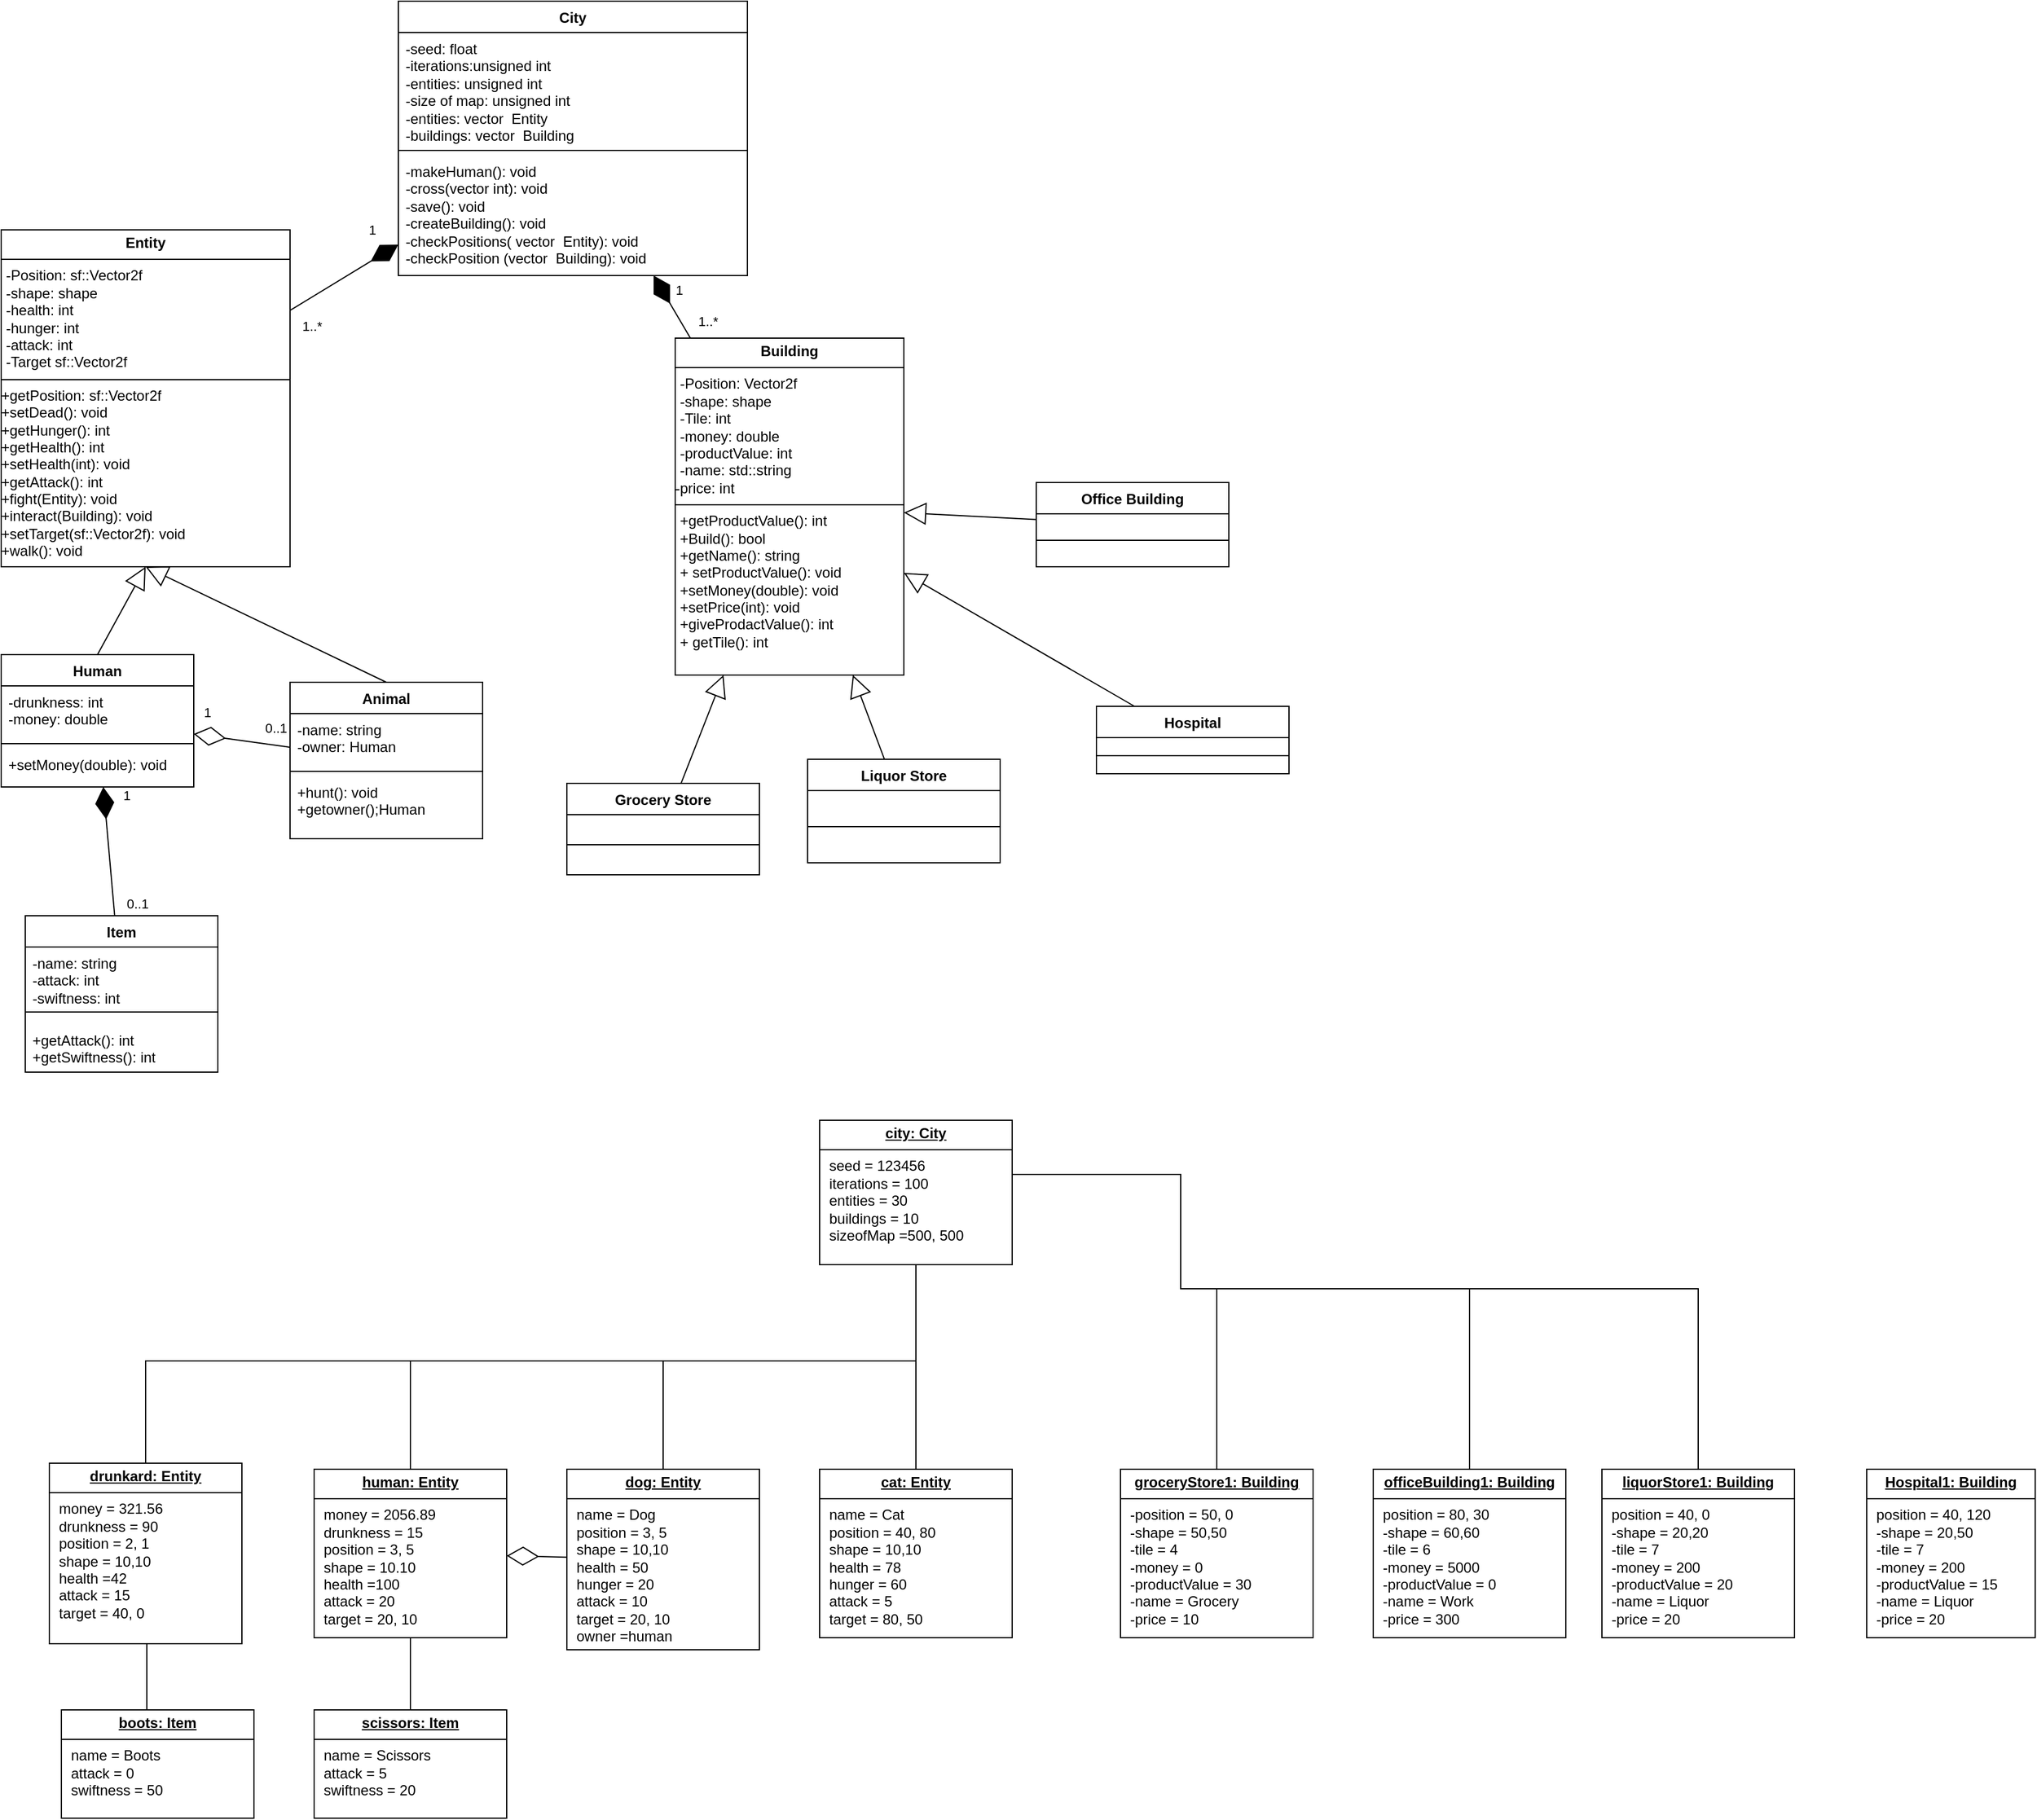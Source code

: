 <mxfile version="27.0.4">
  <diagram name="Strona-1" id="WqWr7oj8qtDDQA3n6tPj">
    <mxGraphModel dx="510" dy="880" grid="1" gridSize="10" guides="1" tooltips="1" connect="1" arrows="1" fold="1" page="1" pageScale="1" pageWidth="850" pageHeight="1100" math="0" shadow="0">
      <root>
        <mxCell id="0" />
        <mxCell id="1" parent="0" />
        <mxCell id="xyBOYaujfPxP_l2banWX-1" value="City" style="swimlane;fontStyle=1;align=center;verticalAlign=top;childLayout=stackLayout;horizontal=1;startSize=26;horizontalStack=0;resizeParent=1;resizeParentMax=0;resizeLast=0;collapsible=1;marginBottom=0;whiteSpace=wrap;html=1;" parent="1" vertex="1">
          <mxGeometry x="370" y="40" width="290" height="228" as="geometry">
            <mxRectangle x="560" y="120" width="100" height="30" as="alternateBounds" />
          </mxGeometry>
        </mxCell>
        <mxCell id="xyBOYaujfPxP_l2banWX-2" value="&lt;div&gt;-seed: float&lt;/div&gt;&lt;div&gt;-iterations:&lt;span class=&quot;html-span xdj266r x11i5rnm xat24cr x1mh8g0r xexx8yu x4uap5 x18d9i69 xkhd6sd x1hl2dhg x16tdsg8 x1vvkbs x4k7w5x x1h91t0o x1h9r5lt x1jfb8zj xv2umb2 x1beo9mf xaigb6o x12ejxvf x3igimt xarpa2k xedcshv x1lytzrv x1t2pt76 x7ja8zs x1qrby5j&quot;&gt;&lt;span dir=&quot;auto&quot; style=&quot;----base-line-clamp-line-height: 20.0px; --lineHeight: 20.0px;&quot; class=&quot;x1lliihq x1plvlek xryxfnj x1n2onr6 x1ji0vk5 x18bv5gf x193iq5w xeuugli x13faqbe x1vvkbs x1s928wv xhkezso x1gmr53x x1cpjm7i x1fgarty x1943h6x x1xmvt09 x6prxxf x1fcty0u xw2npq5 xudqn12 x3x7a5m xq9mrsl&quot;&gt;unsigned int&lt;/span&gt;&lt;/span&gt;&lt;/div&gt;&lt;div&gt;-entities: &lt;span class=&quot;html-span xdj266r x11i5rnm xat24cr x1mh8g0r xexx8yu x4uap5 x18d9i69 xkhd6sd x1hl2dhg x16tdsg8 x1vvkbs x4k7w5x x1h91t0o x1h9r5lt x1jfb8zj xv2umb2 x1beo9mf xaigb6o x12ejxvf x3igimt xarpa2k xedcshv x1lytzrv x1t2pt76 x7ja8zs x1qrby5j&quot;&gt;&lt;span dir=&quot;auto&quot; style=&quot;----base-line-clamp-line-height: 20.0px; --lineHeight: 20.0px;&quot; class=&quot;x1lliihq x1plvlek xryxfnj x1n2onr6 x1ji0vk5 x18bv5gf x193iq5w xeuugli x13faqbe x1vvkbs x1s928wv xhkezso x1gmr53x x1cpjm7i x1fgarty x1943h6x x1xmvt09 x6prxxf x1fcty0u xw2npq5 xudqn12 x3x7a5m xq9mrsl&quot;&gt;unsigned int&lt;/span&gt;&lt;/span&gt;&lt;/div&gt;&lt;div&gt;-size of map: &lt;span class=&quot;html-span xdj266r x11i5rnm xat24cr x1mh8g0r xexx8yu x4uap5 x18d9i69 xkhd6sd x1hl2dhg x16tdsg8 x1vvkbs x4k7w5x x1h91t0o x1h9r5lt x1jfb8zj xv2umb2 x1beo9mf xaigb6o x12ejxvf x3igimt xarpa2k xedcshv x1lytzrv x1t2pt76 x7ja8zs x1qrby5j&quot;&gt;&lt;span dir=&quot;auto&quot; style=&quot;----base-line-clamp-line-height: 20.0px; --lineHeight: 20.0px;&quot; class=&quot;x1lliihq x1plvlek xryxfnj x1n2onr6 x1ji0vk5 x18bv5gf x193iq5w xeuugli x13faqbe x1vvkbs x1s928wv xhkezso x1gmr53x x1cpjm7i x1fgarty x1943h6x x1xmvt09 x6prxxf x1fcty0u xw2npq5 xudqn12 x3x7a5m xq9mrsl&quot;&gt;unsigned int&lt;/span&gt;&lt;/span&gt;&lt;/div&gt;&lt;div&gt;-entities: vector&amp;nbsp; Entity&lt;/div&gt;&lt;div&gt;-buildings: vector&amp;nbsp; Building&lt;/div&gt;&lt;div&gt;&lt;br&gt;&lt;/div&gt;&lt;div&gt;&lt;br&gt;&lt;/div&gt;" style="text;strokeColor=none;fillColor=none;align=left;verticalAlign=top;spacingLeft=4;spacingRight=4;overflow=hidden;rotatable=0;points=[[0,0.5],[1,0.5]];portConstraint=eastwest;whiteSpace=wrap;html=1;" parent="xyBOYaujfPxP_l2banWX-1" vertex="1">
          <mxGeometry y="26" width="290" height="94" as="geometry" />
        </mxCell>
        <mxCell id="xyBOYaujfPxP_l2banWX-3" value="" style="line;strokeWidth=1;fillColor=none;align=left;verticalAlign=middle;spacingTop=-1;spacingLeft=3;spacingRight=3;rotatable=0;labelPosition=right;points=[];portConstraint=eastwest;strokeColor=inherit;" parent="xyBOYaujfPxP_l2banWX-1" vertex="1">
          <mxGeometry y="120" width="290" height="8" as="geometry" />
        </mxCell>
        <mxCell id="xyBOYaujfPxP_l2banWX-4" value="&lt;div&gt;-makeHuman(): void&lt;/div&gt;&lt;div&gt;-cross(vector int): void&lt;/div&gt;&lt;div&gt;-&lt;span class=&quot;html-span xdj266r x11i5rnm xat24cr x1mh8g0r xexx8yu x4uap5 x18d9i69 xkhd6sd x1hl2dhg x16tdsg8 x1vvkbs x4k7w5x x1h91t0o x1h9r5lt x1jfb8zj xv2umb2 x1beo9mf xaigb6o x12ejxvf x3igimt xarpa2k xedcshv x1lytzrv x1t2pt76 x7ja8zs x1qrby5j&quot;&gt;&lt;span dir=&quot;auto&quot; style=&quot;----base-line-clamp-line-height: 20.0px; --lineHeight: 20.0px;&quot; class=&quot;x1lliihq x1plvlek xryxfnj x1n2onr6 x1ji0vk5 x18bv5gf x193iq5w xeuugli x13faqbe x1vvkbs x1s928wv xhkezso x1gmr53x x1cpjm7i x1fgarty x1943h6x x1xmvt09 x6prxxf x1fcty0u xnba3h0 xudqn12 x3x7a5m xq9mrsl&quot;&gt;save(): void&lt;/span&gt;&lt;/span&gt;&lt;/div&gt;&lt;div&gt;-createBuilding(): void&lt;/div&gt;&lt;div&gt;-checkPositions(&amp;nbsp;&lt;span style=&quot;background-color: transparent; color: light-dark(rgb(0, 0, 0), rgb(255, 255, 255));&quot;&gt;vector&amp;nbsp; Entity): void&lt;br&gt;&lt;/span&gt;-checkPosition (&lt;span style=&quot;background-color: transparent; color: light-dark(rgb(0, 0, 0), rgb(255, 255, 255));&quot;&gt;vector&amp;nbsp; Building&lt;/span&gt;&lt;span style=&quot;background-color: transparent; color: light-dark(rgb(0, 0, 0), rgb(255, 255, 255));&quot;&gt;): void&lt;/span&gt;&lt;/div&gt;" style="text;strokeColor=none;fillColor=none;align=left;verticalAlign=top;spacingLeft=4;spacingRight=4;overflow=hidden;rotatable=0;points=[[0,0.5],[1,0.5]];portConstraint=eastwest;whiteSpace=wrap;html=1;" parent="xyBOYaujfPxP_l2banWX-1" vertex="1">
          <mxGeometry y="128" width="290" height="100" as="geometry" />
        </mxCell>
        <mxCell id="xyBOYaujfPxP_l2banWX-5" value="&lt;p style=&quot;margin:0px;margin-top:4px;text-align:center;&quot;&gt;&lt;b&gt;Entity&lt;/b&gt;&lt;/p&gt;&lt;hr size=&quot;1&quot; style=&quot;border-style:solid;&quot;&gt;&lt;p style=&quot;margin: 0px 0px 0px 4px;&quot;&gt;-Position: sf::Vector2f&lt;/p&gt;&lt;p style=&quot;margin: 0px 0px 0px 4px;&quot;&gt;-shape: shape&lt;/p&gt;&lt;p style=&quot;margin:0px;margin-left:4px;&quot;&gt;&lt;span style=&quot;background-color: transparent; color: light-dark(rgb(0, 0, 0), rgb(255, 255, 255));&quot;&gt;-health: int&lt;/span&gt;&lt;/p&gt;&lt;p style=&quot;margin:0px;margin-left:4px;&quot;&gt;&lt;span style=&quot;background-color: transparent; color: light-dark(rgb(0, 0, 0), rgb(255, 255, 255));&quot;&gt;-hunger: int&lt;/span&gt;&lt;/p&gt;&lt;p style=&quot;margin:0px;margin-left:4px;&quot;&gt;-attack: int&lt;/p&gt;&lt;p style=&quot;margin:0px;margin-left:4px;&quot;&gt;-Target sf::Vector2f&lt;/p&gt;&lt;hr size=&quot;1&quot; style=&quot;border-style:solid;&quot;&gt;+getPosition&lt;span style=&quot;background-color: transparent; color: light-dark(rgb(0, 0, 0), rgb(255, 255, 255));&quot;&gt;: &lt;/span&gt;&lt;span style=&quot;background-color: transparent; color: light-dark(rgb(0, 0, 0), rgb(255, 255, 255));&quot;&gt;sf::Vector2f&lt;/span&gt;&lt;div&gt;+setDead(): void&lt;br&gt;+getHunger(): int&lt;/div&gt;&lt;div&gt;+getHealth(): int&lt;/div&gt;&lt;div&gt;+setHealth(int): void&lt;/div&gt;&lt;div&gt;+getAttack(): int&lt;/div&gt;&lt;div&gt;+fight(Entity): void&lt;br&gt;+interact(Building): void&lt;/div&gt;&lt;div&gt;+setTarget(&lt;span style=&quot;background-color: transparent; color: light-dark(rgb(0, 0, 0), rgb(255, 255, 255));&quot;&gt;&lt;/span&gt;&lt;span style=&quot;background-color: transparent; color: light-dark(rgb(0, 0, 0), rgb(255, 255, 255));&quot;&gt;sf::Vector2f&lt;/span&gt;): void&lt;/div&gt;&lt;div&gt;+walk(): void&lt;/div&gt;" style="verticalAlign=top;align=left;overflow=fill;html=1;whiteSpace=wrap;" parent="1" vertex="1">
          <mxGeometry x="40" y="230" width="240" height="280" as="geometry" />
        </mxCell>
        <mxCell id="xyBOYaujfPxP_l2banWX-6" value="&lt;p style=&quot;margin:0px;margin-top:4px;text-align:center;&quot;&gt;&lt;b&gt;Building&lt;/b&gt;&lt;/p&gt;&lt;hr size=&quot;1&quot; style=&quot;border-style:solid;&quot;&gt;&lt;p style=&quot;margin:0px;margin-left:4px;&quot;&gt;-Position: Vector2f&lt;/p&gt;&lt;p style=&quot;margin:0px;margin-left:4px;&quot;&gt;-shape: shape&lt;/p&gt;&lt;p style=&quot;margin:0px;margin-left:4px;&quot;&gt;-Tile: int&lt;/p&gt;&lt;p style=&quot;margin:0px;margin-left:4px;&quot;&gt;-money: double&lt;/p&gt;&lt;p style=&quot;margin:0px;margin-left:4px;&quot;&gt;-productValue: int&lt;/p&gt;&lt;p style=&quot;margin:0px;margin-left:4px;&quot;&gt;-name: std::string&lt;/p&gt;&lt;div&gt;-price: int&lt;/div&gt;&lt;p style=&quot;margin:0px;margin-left:4px;&quot;&gt;&lt;/p&gt;&lt;hr size=&quot;1&quot; style=&quot;border-style:solid;&quot;&gt;&lt;p style=&quot;margin:0px;margin-left:4px;&quot;&gt;+getProductValue(): int&lt;/p&gt;&lt;p style=&quot;margin:0px;margin-left:4px;&quot;&gt;+Build(): bool&lt;/p&gt;&lt;p style=&quot;margin:0px;margin-left:4px;&quot;&gt;+getName(): &lt;span style=&quot;background-color: transparent; color: light-dark(rgb(0, 0, 0), rgb(255, 255, 255));&quot;&gt;string&lt;/span&gt;&lt;/p&gt;&lt;p style=&quot;margin:0px;margin-left:4px;&quot;&gt;+ setProductValue(): &lt;span style=&quot;background-color: transparent; color: light-dark(rgb(0, 0, 0), rgb(255, 255, 255));&quot;&gt;void&lt;/span&gt;&lt;/p&gt;&lt;p style=&quot;margin:0px;margin-left:4px;&quot;&gt;+setMoney(double): &lt;span style=&quot;background-color: transparent; color: light-dark(rgb(0, 0, 0), rgb(255, 255, 255));&quot;&gt;void&lt;/span&gt;&lt;span style=&quot;background-color: transparent; color: light-dark(rgb(0, 0, 0), rgb(255, 255, 255));&quot;&gt;&amp;nbsp;&lt;/span&gt;&lt;/p&gt;&lt;p style=&quot;margin:0px;margin-left:4px;&quot;&gt;&lt;span style=&quot;background-color: transparent; color: light-dark(rgb(0, 0, 0), rgb(255, 255, 255));&quot;&gt;+setPrice(int): void&lt;/span&gt;&lt;/p&gt;&lt;p style=&quot;margin:0px;margin-left:4px;&quot;&gt;+giveProdactValue(): &lt;span style=&quot;background-color: transparent; color: light-dark(rgb(0, 0, 0), rgb(255, 255, 255));&quot;&gt;int&lt;/span&gt;&lt;span style=&quot;background-color: transparent; color: light-dark(rgb(0, 0, 0), rgb(255, 255, 255));&quot;&gt;&amp;nbsp;&lt;/span&gt;&lt;/p&gt;&lt;p style=&quot;margin:0px;margin-left:4px;&quot;&gt;+ getTile(): int&lt;/p&gt;" style="verticalAlign=top;align=left;overflow=fill;html=1;whiteSpace=wrap;" parent="1" vertex="1">
          <mxGeometry x="600" y="320" width="190" height="280" as="geometry" />
        </mxCell>
        <mxCell id="xyBOYaujfPxP_l2banWX-7" value="Human" style="swimlane;fontStyle=1;align=center;verticalAlign=top;childLayout=stackLayout;horizontal=1;startSize=26;horizontalStack=0;resizeParent=1;resizeParentMax=0;resizeLast=0;collapsible=1;marginBottom=0;whiteSpace=wrap;html=1;" parent="1" vertex="1">
          <mxGeometry x="40" y="583" width="160" height="110" as="geometry">
            <mxRectangle x="140" y="680" width="80" height="30" as="alternateBounds" />
          </mxGeometry>
        </mxCell>
        <mxCell id="xyBOYaujfPxP_l2banWX-8" value="&lt;div&gt;&lt;span style=&quot;background-color: transparent; color: light-dark(rgb(0, 0, 0), rgb(255, 255, 255));&quot;&gt;-drunkness: int&lt;/span&gt;&lt;/div&gt;&lt;div&gt;-money: double&lt;/div&gt;" style="text;strokeColor=none;fillColor=none;align=left;verticalAlign=top;spacingLeft=4;spacingRight=4;overflow=hidden;rotatable=0;points=[[0,0.5],[1,0.5]];portConstraint=eastwest;whiteSpace=wrap;html=1;" parent="xyBOYaujfPxP_l2banWX-7" vertex="1">
          <mxGeometry y="26" width="160" height="44" as="geometry" />
        </mxCell>
        <mxCell id="xyBOYaujfPxP_l2banWX-9" value="" style="line;strokeWidth=1;fillColor=none;align=left;verticalAlign=middle;spacingTop=-1;spacingLeft=3;spacingRight=3;rotatable=0;labelPosition=right;points=[];portConstraint=eastwest;strokeColor=inherit;" parent="xyBOYaujfPxP_l2banWX-7" vertex="1">
          <mxGeometry y="70" width="160" height="8" as="geometry" />
        </mxCell>
        <mxCell id="xyBOYaujfPxP_l2banWX-10" value="&lt;div&gt;&lt;span style=&quot;background-color: transparent; color: light-dark(rgb(0, 0, 0), rgb(255, 255, 255));&quot;&gt;+setMoney(double): void&lt;/span&gt;&lt;/div&gt;" style="text;strokeColor=none;fillColor=none;align=left;verticalAlign=top;spacingLeft=4;spacingRight=4;overflow=hidden;rotatable=0;points=[[0,0.5],[1,0.5]];portConstraint=eastwest;whiteSpace=wrap;html=1;" parent="xyBOYaujfPxP_l2banWX-7" vertex="1">
          <mxGeometry y="78" width="160" height="32" as="geometry" />
        </mxCell>
        <mxCell id="xyBOYaujfPxP_l2banWX-11" value="Animal" style="swimlane;fontStyle=1;align=center;verticalAlign=top;childLayout=stackLayout;horizontal=1;startSize=26;horizontalStack=0;resizeParent=1;resizeParentMax=0;resizeLast=0;collapsible=1;marginBottom=0;whiteSpace=wrap;html=1;" parent="1" vertex="1">
          <mxGeometry x="280" y="606" width="160" height="130" as="geometry" />
        </mxCell>
        <mxCell id="xyBOYaujfPxP_l2banWX-12" value="&lt;div&gt;&lt;span style=&quot;background-color: transparent; color: light-dark(rgb(0, 0, 0), rgb(255, 255, 255));&quot;&gt;-name: string&lt;/span&gt;&lt;/div&gt;&lt;div&gt;&lt;span style=&quot;background-color: transparent; color: light-dark(rgb(0, 0, 0), rgb(255, 255, 255));&quot;&gt;-owner: Human&lt;/span&gt;&lt;/div&gt;" style="text;strokeColor=none;fillColor=none;align=left;verticalAlign=top;spacingLeft=4;spacingRight=4;overflow=hidden;rotatable=0;points=[[0,0.5],[1,0.5]];portConstraint=eastwest;whiteSpace=wrap;html=1;" parent="xyBOYaujfPxP_l2banWX-11" vertex="1">
          <mxGeometry y="26" width="160" height="44" as="geometry" />
        </mxCell>
        <mxCell id="xyBOYaujfPxP_l2banWX-13" value="" style="line;strokeWidth=1;fillColor=none;align=left;verticalAlign=middle;spacingTop=-1;spacingLeft=3;spacingRight=3;rotatable=0;labelPosition=right;points=[];portConstraint=eastwest;strokeColor=inherit;" parent="xyBOYaujfPxP_l2banWX-11" vertex="1">
          <mxGeometry y="70" width="160" height="8" as="geometry" />
        </mxCell>
        <mxCell id="xyBOYaujfPxP_l2banWX-14" value="+hunt(): void&lt;div&gt;+getowner();Human&lt;/div&gt;" style="text;strokeColor=none;fillColor=none;align=left;verticalAlign=top;spacingLeft=4;spacingRight=4;overflow=hidden;rotatable=0;points=[[0,0.5],[1,0.5]];portConstraint=eastwest;whiteSpace=wrap;html=1;" parent="xyBOYaujfPxP_l2banWX-11" vertex="1">
          <mxGeometry y="78" width="160" height="52" as="geometry" />
        </mxCell>
        <mxCell id="xyBOYaujfPxP_l2banWX-15" value="Item" style="swimlane;fontStyle=1;align=center;verticalAlign=top;childLayout=stackLayout;horizontal=1;startSize=26;horizontalStack=0;resizeParent=1;resizeParentMax=0;resizeLast=0;collapsible=1;marginBottom=0;whiteSpace=wrap;html=1;" parent="1" vertex="1">
          <mxGeometry x="60" y="800" width="160" height="130" as="geometry" />
        </mxCell>
        <mxCell id="xyBOYaujfPxP_l2banWX-16" value="&lt;div&gt;-name: string&lt;/div&gt;&lt;div&gt;-attack: int&lt;/div&gt;&lt;div&gt;-swiftness: int&lt;/div&gt;" style="text;strokeColor=none;fillColor=none;align=left;verticalAlign=top;spacingLeft=4;spacingRight=4;overflow=hidden;rotatable=0;points=[[0,0.5],[1,0.5]];portConstraint=eastwest;whiteSpace=wrap;html=1;" parent="xyBOYaujfPxP_l2banWX-15" vertex="1">
          <mxGeometry y="26" width="160" height="44" as="geometry" />
        </mxCell>
        <mxCell id="xyBOYaujfPxP_l2banWX-17" value="" style="line;strokeWidth=1;fillColor=none;align=left;verticalAlign=middle;spacingTop=-1;spacingLeft=3;spacingRight=3;rotatable=0;labelPosition=right;points=[];portConstraint=eastwest;strokeColor=inherit;" parent="xyBOYaujfPxP_l2banWX-15" vertex="1">
          <mxGeometry y="70" width="160" height="20" as="geometry" />
        </mxCell>
        <mxCell id="xyBOYaujfPxP_l2banWX-18" value="+getAttack(): int&lt;div&gt;+getSwiftness(): int&lt;/div&gt;" style="text;strokeColor=none;fillColor=none;align=left;verticalAlign=top;spacingLeft=4;spacingRight=4;overflow=hidden;rotatable=0;points=[[0,0.5],[1,0.5]];portConstraint=eastwest;whiteSpace=wrap;html=1;" parent="xyBOYaujfPxP_l2banWX-15" vertex="1">
          <mxGeometry y="90" width="160" height="40" as="geometry" />
        </mxCell>
        <mxCell id="xyBOYaujfPxP_l2banWX-19" value="" style="endArrow=block;endSize=16;endFill=0;html=1;rounded=0;entryX=0.5;entryY=1;entryDx=0;entryDy=0;exitX=0.5;exitY=0;exitDx=0;exitDy=0;" parent="1" source="xyBOYaujfPxP_l2banWX-7" target="xyBOYaujfPxP_l2banWX-5" edge="1">
          <mxGeometry width="160" relative="1" as="geometry">
            <mxPoint x="120" y="530" as="sourcePoint" />
            <mxPoint x="175" y="485" as="targetPoint" />
          </mxGeometry>
        </mxCell>
        <mxCell id="xyBOYaujfPxP_l2banWX-20" value="" style="endArrow=block;endSize=16;endFill=0;html=1;rounded=0;entryX=0.5;entryY=1;entryDx=0;entryDy=0;exitX=0.5;exitY=0;exitDx=0;exitDy=0;" parent="1" source="xyBOYaujfPxP_l2banWX-11" target="xyBOYaujfPxP_l2banWX-5" edge="1">
          <mxGeometry width="160" relative="1" as="geometry">
            <mxPoint x="400" y="480" as="sourcePoint" />
            <mxPoint x="400" y="400" as="targetPoint" />
          </mxGeometry>
        </mxCell>
        <mxCell id="xyBOYaujfPxP_l2banWX-21" value="Grocery Store" style="swimlane;fontStyle=1;align=center;verticalAlign=top;childLayout=stackLayout;horizontal=1;startSize=26;horizontalStack=0;resizeParent=1;resizeParentMax=0;resizeLast=0;collapsible=1;marginBottom=0;whiteSpace=wrap;html=1;" parent="1" vertex="1">
          <mxGeometry x="510" y="690" width="160" height="76" as="geometry" />
        </mxCell>
        <mxCell id="xyBOYaujfPxP_l2banWX-22" value="" style="line;strokeWidth=1;fillColor=none;align=left;verticalAlign=middle;spacingTop=-1;spacingLeft=3;spacingRight=3;rotatable=0;labelPosition=right;points=[];portConstraint=eastwest;strokeColor=inherit;" parent="xyBOYaujfPxP_l2banWX-21" vertex="1">
          <mxGeometry y="26" width="160" height="50" as="geometry" />
        </mxCell>
        <mxCell id="xyBOYaujfPxP_l2banWX-23" value="Liquor Store" style="swimlane;fontStyle=1;align=center;verticalAlign=top;childLayout=stackLayout;horizontal=1;startSize=26;horizontalStack=0;resizeParent=1;resizeParentMax=0;resizeLast=0;collapsible=1;marginBottom=0;whiteSpace=wrap;html=1;" parent="1" vertex="1">
          <mxGeometry x="710" y="670" width="160" height="86" as="geometry" />
        </mxCell>
        <mxCell id="xyBOYaujfPxP_l2banWX-24" value="" style="line;strokeWidth=1;fillColor=none;align=left;verticalAlign=middle;spacingTop=-1;spacingLeft=3;spacingRight=3;rotatable=0;labelPosition=right;points=[];portConstraint=eastwest;strokeColor=inherit;" parent="xyBOYaujfPxP_l2banWX-23" vertex="1">
          <mxGeometry y="26" width="160" height="60" as="geometry" />
        </mxCell>
        <mxCell id="xyBOYaujfPxP_l2banWX-25" value="Hospital" style="swimlane;fontStyle=1;align=center;verticalAlign=top;childLayout=stackLayout;horizontal=1;startSize=26;horizontalStack=0;resizeParent=1;resizeParentMax=0;resizeLast=0;collapsible=1;marginBottom=0;whiteSpace=wrap;html=1;" parent="1" vertex="1">
          <mxGeometry x="950" y="626" width="160" height="56" as="geometry" />
        </mxCell>
        <mxCell id="xyBOYaujfPxP_l2banWX-26" value="" style="line;strokeWidth=1;fillColor=none;align=left;verticalAlign=middle;spacingTop=-1;spacingLeft=3;spacingRight=3;rotatable=0;labelPosition=right;points=[];portConstraint=eastwest;strokeColor=inherit;" parent="xyBOYaujfPxP_l2banWX-25" vertex="1">
          <mxGeometry y="26" width="160" height="30" as="geometry" />
        </mxCell>
        <mxCell id="xyBOYaujfPxP_l2banWX-27" value="Office Building" style="swimlane;fontStyle=1;align=center;verticalAlign=top;childLayout=stackLayout;horizontal=1;startSize=26;horizontalStack=0;resizeParent=1;resizeParentMax=0;resizeLast=0;collapsible=1;marginBottom=0;whiteSpace=wrap;html=1;" parent="1" vertex="1">
          <mxGeometry x="900" y="440" width="160" height="70" as="geometry" />
        </mxCell>
        <mxCell id="xyBOYaujfPxP_l2banWX-28" value="" style="line;strokeWidth=1;fillColor=none;align=left;verticalAlign=middle;spacingTop=-1;spacingLeft=3;spacingRight=3;rotatable=0;labelPosition=right;points=[];portConstraint=eastwest;strokeColor=inherit;" parent="xyBOYaujfPxP_l2banWX-27" vertex="1">
          <mxGeometry y="26" width="160" height="44" as="geometry" />
        </mxCell>
        <mxCell id="xyBOYaujfPxP_l2banWX-29" value="" style="endArrow=block;endSize=16;endFill=0;html=1;rounded=0;" parent="1" source="xyBOYaujfPxP_l2banWX-21" target="xyBOYaujfPxP_l2banWX-6" edge="1">
          <mxGeometry width="160" relative="1" as="geometry">
            <mxPoint x="520" y="750" as="sourcePoint" />
            <mxPoint x="471" y="691" as="targetPoint" />
          </mxGeometry>
        </mxCell>
        <mxCell id="xyBOYaujfPxP_l2banWX-30" value="" style="endArrow=block;endSize=16;endFill=0;html=1;rounded=0;" parent="1" source="xyBOYaujfPxP_l2banWX-23" target="xyBOYaujfPxP_l2banWX-6" edge="1">
          <mxGeometry width="160" relative="1" as="geometry">
            <mxPoint x="657" y="500" as="sourcePoint" />
            <mxPoint x="682" y="440" as="targetPoint" />
          </mxGeometry>
        </mxCell>
        <mxCell id="xyBOYaujfPxP_l2banWX-31" value="" style="endArrow=block;endSize=16;endFill=0;html=1;rounded=0;" parent="1" source="xyBOYaujfPxP_l2banWX-25" target="xyBOYaujfPxP_l2banWX-6" edge="1">
          <mxGeometry width="160" relative="1" as="geometry">
            <mxPoint x="667" y="510" as="sourcePoint" />
            <mxPoint x="692" y="450" as="targetPoint" />
          </mxGeometry>
        </mxCell>
        <mxCell id="xyBOYaujfPxP_l2banWX-32" value="" style="endArrow=block;endSize=16;endFill=0;html=1;rounded=0;" parent="1" source="xyBOYaujfPxP_l2banWX-27" target="xyBOYaujfPxP_l2banWX-6" edge="1">
          <mxGeometry width="160" relative="1" as="geometry">
            <mxPoint x="677" y="520" as="sourcePoint" />
            <mxPoint x="702" y="460" as="targetPoint" />
          </mxGeometry>
        </mxCell>
        <mxCell id="xyBOYaujfPxP_l2banWX-33" value="0..1" style="endArrow=diamondThin;endFill=1;endSize=24;html=1;rounded=0;" parent="1" source="xyBOYaujfPxP_l2banWX-15" target="xyBOYaujfPxP_l2banWX-7" edge="1">
          <mxGeometry x="-0.841" y="-20" width="160" relative="1" as="geometry">
            <mxPoint x="150" y="680" as="sourcePoint" />
            <mxPoint x="310" y="680" as="targetPoint" />
            <mxPoint as="offset" />
          </mxGeometry>
        </mxCell>
        <mxCell id="xyBOYaujfPxP_l2banWX-34" value="1" style="edgeLabel;html=1;align=center;verticalAlign=middle;resizable=0;points=[];" parent="xyBOYaujfPxP_l2banWX-33" vertex="1" connectable="0">
          <mxGeometry x="0.196" y="-2" relative="1" as="geometry">
            <mxPoint x="13" y="-36" as="offset" />
          </mxGeometry>
        </mxCell>
        <mxCell id="xyBOYaujfPxP_l2banWX-35" value="1" style="endArrow=diamondThin;endFill=0;endSize=24;html=1;rounded=0;" parent="1" source="xyBOYaujfPxP_l2banWX-11" target="xyBOYaujfPxP_l2banWX-7" edge="1">
          <mxGeometry x="0.8" y="-19" width="160" relative="1" as="geometry">
            <mxPoint x="250" y="820" as="sourcePoint" />
            <mxPoint x="410" y="820" as="targetPoint" />
            <mxPoint as="offset" />
          </mxGeometry>
        </mxCell>
        <mxCell id="xyBOYaujfPxP_l2banWX-36" value="0..1" style="edgeLabel;html=1;align=center;verticalAlign=middle;resizable=0;points=[];" parent="xyBOYaujfPxP_l2banWX-35" vertex="1" connectable="0">
          <mxGeometry x="-0.187" y="1" relative="1" as="geometry">
            <mxPoint x="21" y="-13" as="offset" />
          </mxGeometry>
        </mxCell>
        <mxCell id="xyBOYaujfPxP_l2banWX-37" value="1..*" style="endArrow=diamondThin;endFill=1;endSize=24;html=1;rounded=0;" parent="1" source="xyBOYaujfPxP_l2banWX-5" target="xyBOYaujfPxP_l2banWX-1" edge="1">
          <mxGeometry x="-0.841" y="-20" width="160" relative="1" as="geometry">
            <mxPoint x="200" y="276" as="sourcePoint" />
            <mxPoint x="200" y="150" as="targetPoint" />
            <mxPoint as="offset" />
          </mxGeometry>
        </mxCell>
        <mxCell id="xyBOYaujfPxP_l2banWX-38" value="1" style="edgeLabel;html=1;align=center;verticalAlign=middle;resizable=0;points=[];" parent="xyBOYaujfPxP_l2banWX-37" vertex="1" connectable="0">
          <mxGeometry x="0.196" y="-2" relative="1" as="geometry">
            <mxPoint x="13" y="-36" as="offset" />
          </mxGeometry>
        </mxCell>
        <mxCell id="xyBOYaujfPxP_l2banWX-39" value="1..*" style="endArrow=diamondThin;endFill=1;endSize=24;html=1;rounded=0;" parent="1" source="xyBOYaujfPxP_l2banWX-6" target="xyBOYaujfPxP_l2banWX-1" edge="1">
          <mxGeometry x="-0.841" y="-20" width="160" relative="1" as="geometry">
            <mxPoint x="630" y="249" as="sourcePoint" />
            <mxPoint x="770" y="160" as="targetPoint" />
            <mxPoint as="offset" />
          </mxGeometry>
        </mxCell>
        <mxCell id="xyBOYaujfPxP_l2banWX-40" value="1" style="edgeLabel;html=1;align=center;verticalAlign=middle;resizable=0;points=[];" parent="xyBOYaujfPxP_l2banWX-39" vertex="1" connectable="0">
          <mxGeometry x="0.196" y="-2" relative="1" as="geometry">
            <mxPoint x="7" y="-8" as="offset" />
          </mxGeometry>
        </mxCell>
        <mxCell id="NYHfAqsLUKOo6qwBhdmx-2" value="&lt;p style=&quot;margin: 4px 0px 0px; text-align: center; text-decoration: underline;&quot;&gt;&lt;b&gt;drunkard: Entity&lt;/b&gt;&lt;/p&gt;&lt;hr size=&quot;1&quot; style=&quot;border-style:solid;&quot;&gt;&lt;p style=&quot;margin:0px;margin-left:8px;&quot;&gt;money = 321.56&lt;/p&gt;&lt;p style=&quot;margin:0px;margin-left:8px;&quot;&gt;drunkness = 90&lt;/p&gt;&lt;p style=&quot;margin:0px;margin-left:8px;&quot;&gt;position = 2, 1&lt;/p&gt;&lt;p style=&quot;margin:0px;margin-left:8px;&quot;&gt;shape = 10,10&lt;/p&gt;&lt;p style=&quot;margin:0px;margin-left:8px;&quot;&gt;health =42&lt;/p&gt;&lt;p style=&quot;margin:0px;margin-left:8px;&quot;&gt;attack = 15&lt;/p&gt;&lt;p style=&quot;margin:0px;margin-left:8px;&quot;&gt;target = 40, 0&lt;/p&gt;" style="verticalAlign=top;align=left;overflow=fill;html=1;whiteSpace=wrap;" parent="1" vertex="1">
          <mxGeometry x="80" y="1255" width="160" height="150" as="geometry" />
        </mxCell>
        <mxCell id="NYHfAqsLUKOo6qwBhdmx-3" value="&lt;p style=&quot;margin: 4px 0px 0px; text-align: center; text-decoration: underline;&quot;&gt;&lt;b&gt;dog: Entity&lt;/b&gt;&lt;/p&gt;&lt;hr size=&quot;1&quot; style=&quot;border-style:solid;&quot;&gt;&lt;p style=&quot;margin:0px;margin-left:8px;&quot;&gt;name = Dog&lt;/p&gt;&lt;p style=&quot;margin:0px;margin-left:8px;&quot;&gt;position = 3, 5&lt;/p&gt;&lt;p style=&quot;margin:0px;margin-left:8px;&quot;&gt;shape = 10,10&lt;/p&gt;&lt;p style=&quot;margin:0px;margin-left:8px;&quot;&gt;health = 50&lt;/p&gt;&lt;p style=&quot;margin:0px;margin-left:8px;&quot;&gt;hunger = 20&lt;/p&gt;&lt;p style=&quot;margin:0px;margin-left:8px;&quot;&gt;attack = 10&lt;/p&gt;&lt;p style=&quot;margin:0px;margin-left:8px;&quot;&gt;target = 20, 10&lt;/p&gt;&lt;p style=&quot;margin:0px;margin-left:8px;&quot;&gt;owner =human&lt;/p&gt;" style="verticalAlign=top;align=left;overflow=fill;html=1;whiteSpace=wrap;" parent="1" vertex="1">
          <mxGeometry x="510" y="1260" width="160" height="150" as="geometry" />
        </mxCell>
        <mxCell id="NYHfAqsLUKOo6qwBhdmx-4" value="&lt;p style=&quot;margin: 4px 0px 0px; text-align: center; text-decoration: underline;&quot;&gt;&lt;b&gt;cat: Entity&lt;/b&gt;&lt;/p&gt;&lt;hr size=&quot;1&quot; style=&quot;border-style:solid;&quot;&gt;&lt;p style=&quot;margin:0px;margin-left:8px;&quot;&gt;name = Cat&lt;/p&gt;&lt;p style=&quot;margin:0px;margin-left:8px;&quot;&gt;position = 40, 80&lt;/p&gt;&lt;p style=&quot;margin:0px;margin-left:8px;&quot;&gt;shape = 10,10&lt;/p&gt;&lt;p style=&quot;margin:0px;margin-left:8px;&quot;&gt;health = 78&lt;/p&gt;&lt;p style=&quot;margin:0px;margin-left:8px;&quot;&gt;hunger = 60&lt;/p&gt;&lt;p style=&quot;margin:0px;margin-left:8px;&quot;&gt;attack = 5&lt;/p&gt;&lt;p style=&quot;margin:0px;margin-left:8px;&quot;&gt;target = 80, 50&lt;/p&gt;" style="verticalAlign=top;align=left;overflow=fill;html=1;whiteSpace=wrap;" parent="1" vertex="1">
          <mxGeometry x="720" y="1260" width="160" height="140" as="geometry" />
        </mxCell>
        <mxCell id="NYHfAqsLUKOo6qwBhdmx-5" value="&lt;p style=&quot;margin: 4px 0px 0px; text-align: center; text-decoration: underline;&quot;&gt;&lt;b&gt;human: Entity&lt;/b&gt;&lt;/p&gt;&lt;hr size=&quot;1&quot; style=&quot;border-style:solid;&quot;&gt;&lt;p style=&quot;margin:0px;margin-left:8px;&quot;&gt;money = 2056.89&lt;/p&gt;&lt;p style=&quot;margin:0px;margin-left:8px;&quot;&gt;drunkness = 15&lt;/p&gt;&lt;p style=&quot;margin:0px;margin-left:8px;&quot;&gt;position = 3, 5&lt;/p&gt;&lt;p style=&quot;margin:0px;margin-left:8px;&quot;&gt;shape = 10.10&lt;/p&gt;&lt;p style=&quot;margin:0px;margin-left:8px;&quot;&gt;health =100&lt;/p&gt;&lt;p style=&quot;margin:0px;margin-left:8px;&quot;&gt;attack = 20&lt;/p&gt;&lt;p style=&quot;margin:0px;margin-left:8px;&quot;&gt;target = 20, 10&lt;/p&gt;" style="verticalAlign=top;align=left;overflow=fill;html=1;whiteSpace=wrap;" parent="1" vertex="1">
          <mxGeometry x="300" y="1260" width="160" height="140" as="geometry" />
        </mxCell>
        <mxCell id="NYHfAqsLUKOo6qwBhdmx-6" value="&lt;p style=&quot;margin: 4px 0px 0px; text-align: center; text-decoration: underline;&quot;&gt;&lt;b&gt;scissors: Item&lt;/b&gt;&lt;/p&gt;&lt;hr size=&quot;1&quot; style=&quot;border-style:solid;&quot;&gt;&lt;p style=&quot;margin:0px;margin-left:8px;&quot;&gt;name = Scissors&lt;/p&gt;&lt;p style=&quot;margin:0px;margin-left:8px;&quot;&gt;attack = 5&lt;/p&gt;&lt;p style=&quot;margin:0px;margin-left:8px;&quot;&gt;swiftness = 20&lt;/p&gt;" style="verticalAlign=top;align=left;overflow=fill;html=1;whiteSpace=wrap;" parent="1" vertex="1">
          <mxGeometry x="300" y="1460" width="160" height="90" as="geometry" />
        </mxCell>
        <mxCell id="NYHfAqsLUKOo6qwBhdmx-7" value="&lt;p style=&quot;margin: 4px 0px 0px; text-align: center; text-decoration: underline;&quot;&gt;&lt;b&gt;boots: Item&lt;/b&gt;&lt;/p&gt;&lt;hr size=&quot;1&quot; style=&quot;border-style:solid;&quot;&gt;&lt;p style=&quot;margin:0px;margin-left:8px;&quot;&gt;name = Boots&lt;/p&gt;&lt;p style=&quot;margin:0px;margin-left:8px;&quot;&gt;attack = 0&lt;/p&gt;&lt;p style=&quot;margin:0px;margin-left:8px;&quot;&gt;swiftness = 50&lt;/p&gt;" style="verticalAlign=top;align=left;overflow=fill;html=1;whiteSpace=wrap;" parent="1" vertex="1">
          <mxGeometry x="90" y="1460" width="160" height="90" as="geometry" />
        </mxCell>
        <mxCell id="NYHfAqsLUKOo6qwBhdmx-8" value="&lt;p style=&quot;margin: 4px 0px 0px; text-align: center; text-decoration: underline;&quot;&gt;&lt;b&gt;groceryStore1: Building&lt;/b&gt;&lt;/p&gt;&lt;hr size=&quot;1&quot; style=&quot;border-style:solid;&quot;&gt;&lt;p style=&quot;margin:0px;margin-left:8px;&quot;&gt;-position = 50, 0&lt;/p&gt;&lt;p style=&quot;margin:0px;margin-left:8px;&quot;&gt;-shape = 50,50&lt;/p&gt;&lt;p style=&quot;margin:0px;margin-left:8px;&quot;&gt;-tile = 4&lt;/p&gt;&lt;p style=&quot;margin:0px;margin-left:8px;&quot;&gt;-money = 0&lt;/p&gt;&lt;p style=&quot;margin:0px;margin-left:8px;&quot;&gt;-productValue = 30&lt;/p&gt;&lt;p style=&quot;margin:0px;margin-left:8px;&quot;&gt;-name = Grocery&lt;/p&gt;&lt;p style=&quot;margin:0px;margin-left:8px;&quot;&gt;-price = 10&lt;/p&gt;&lt;p style=&quot;margin:0px;margin-left:8px;&quot;&gt;&lt;br&gt;&lt;/p&gt;" style="verticalAlign=top;align=left;overflow=fill;html=1;whiteSpace=wrap;" parent="1" vertex="1">
          <mxGeometry x="970" y="1260" width="160" height="140" as="geometry" />
        </mxCell>
        <mxCell id="NYHfAqsLUKOo6qwBhdmx-9" value="&lt;p style=&quot;margin: 4px 0px 0px; text-align: center; text-decoration: underline;&quot;&gt;&lt;b&gt;officeBuilding1: Building&lt;/b&gt;&lt;/p&gt;&lt;hr size=&quot;1&quot; style=&quot;border-style:solid;&quot;&gt;&lt;p style=&quot;margin:0px;margin-left:8px;&quot;&gt;position = 80, 30&lt;/p&gt;&lt;p style=&quot;margin:0px;margin-left:8px;&quot;&gt;-shape = 60,60&lt;/p&gt;&lt;p style=&quot;margin:0px;margin-left:8px;&quot;&gt;-tile = 6&lt;/p&gt;&lt;p style=&quot;margin:0px;margin-left:8px;&quot;&gt;-money = 5000&lt;/p&gt;&lt;p style=&quot;margin:0px;margin-left:8px;&quot;&gt;-productValue = 0&lt;/p&gt;&lt;p style=&quot;margin:0px;margin-left:8px;&quot;&gt;-name = Work&lt;/p&gt;&lt;p style=&quot;margin:0px;margin-left:8px;&quot;&gt;-price = 300&lt;/p&gt;&lt;p style=&quot;margin:0px;margin-left:8px;&quot;&gt;&lt;br&gt;&lt;br&gt;&lt;/p&gt;" style="verticalAlign=top;align=left;overflow=fill;html=1;whiteSpace=wrap;" parent="1" vertex="1">
          <mxGeometry x="1180" y="1260" width="160" height="140" as="geometry" />
        </mxCell>
        <mxCell id="NYHfAqsLUKOo6qwBhdmx-10" value="&lt;p style=&quot;margin: 4px 0px 0px; text-align: center; text-decoration: underline;&quot;&gt;&lt;b&gt;liquorStore1: Building&lt;/b&gt;&lt;/p&gt;&lt;hr size=&quot;1&quot; style=&quot;border-style:solid;&quot;&gt;&lt;p style=&quot;margin:0px;margin-left:8px;&quot;&gt;position = 40, 0&lt;/p&gt;&lt;p style=&quot;margin:0px;margin-left:8px;&quot;&gt;-shape = 20,20&lt;/p&gt;&lt;p style=&quot;margin:0px;margin-left:8px;&quot;&gt;-tile = 7&lt;/p&gt;&lt;p style=&quot;margin:0px;margin-left:8px;&quot;&gt;-money = 200&lt;/p&gt;&lt;p style=&quot;margin:0px;margin-left:8px;&quot;&gt;-productValue = 20&lt;/p&gt;&lt;p style=&quot;margin:0px;margin-left:8px;&quot;&gt;-name = Liquor&lt;/p&gt;&lt;p style=&quot;margin:0px;margin-left:8px;&quot;&gt;-price = 20&lt;/p&gt;&lt;p style=&quot;margin:0px;margin-left:8px;&quot;&gt;&lt;br&gt;&lt;br&gt;&lt;/p&gt;" style="verticalAlign=top;align=left;overflow=fill;html=1;whiteSpace=wrap;" parent="1" vertex="1">
          <mxGeometry x="1370" y="1260" width="160" height="140" as="geometry" />
        </mxCell>
        <mxCell id="NYHfAqsLUKOo6qwBhdmx-11" value="" style="endArrow=none;html=1;edgeStyle=orthogonalEdgeStyle;rounded=0;" parent="1" source="NYHfAqsLUKOo6qwBhdmx-2" target="NYHfAqsLUKOo6qwBhdmx-1" edge="1">
          <mxGeometry relative="1" as="geometry">
            <mxPoint x="300" y="1170" as="sourcePoint" />
            <mxPoint x="460" y="1170" as="targetPoint" />
            <Array as="points">
              <mxPoint x="160" y="1170" />
              <mxPoint x="800" y="1170" />
            </Array>
          </mxGeometry>
        </mxCell>
        <mxCell id="NYHfAqsLUKOo6qwBhdmx-12" value="" style="endArrow=none;html=1;edgeStyle=orthogonalEdgeStyle;rounded=0;" parent="1" source="NYHfAqsLUKOo6qwBhdmx-5" target="NYHfAqsLUKOo6qwBhdmx-1" edge="1">
          <mxGeometry relative="1" as="geometry">
            <mxPoint x="370" y="1130" as="sourcePoint" />
            <mxPoint x="530" y="1130" as="targetPoint" />
            <Array as="points">
              <mxPoint x="380" y="1170" />
              <mxPoint x="800" y="1170" />
            </Array>
          </mxGeometry>
        </mxCell>
        <mxCell id="NYHfAqsLUKOo6qwBhdmx-13" value="" style="endArrow=none;html=1;edgeStyle=orthogonalEdgeStyle;rounded=0;" parent="1" source="NYHfAqsLUKOo6qwBhdmx-3" target="NYHfAqsLUKOo6qwBhdmx-1" edge="1">
          <mxGeometry relative="1" as="geometry">
            <mxPoint x="450" y="1080" as="sourcePoint" />
            <mxPoint x="610" y="1080" as="targetPoint" />
            <Array as="points">
              <mxPoint x="590" y="1170" />
              <mxPoint x="800" y="1170" />
            </Array>
          </mxGeometry>
        </mxCell>
        <mxCell id="NYHfAqsLUKOo6qwBhdmx-14" value="" style="endArrow=none;html=1;edgeStyle=orthogonalEdgeStyle;rounded=0;" parent="1" source="NYHfAqsLUKOo6qwBhdmx-4" target="NYHfAqsLUKOo6qwBhdmx-1" edge="1">
          <mxGeometry relative="1" as="geometry">
            <mxPoint x="460" y="1100" as="sourcePoint" />
            <mxPoint x="620" y="1100" as="targetPoint" />
          </mxGeometry>
        </mxCell>
        <mxCell id="NYHfAqsLUKOo6qwBhdmx-15" value="" style="endArrow=none;html=1;edgeStyle=orthogonalEdgeStyle;rounded=0;entryX=0.5;entryY=1;entryDx=0;entryDy=0;" parent="1" source="NYHfAqsLUKOo6qwBhdmx-7" target="NYHfAqsLUKOo6qwBhdmx-2" edge="1">
          <mxGeometry relative="1" as="geometry">
            <mxPoint x="530" y="1620" as="sourcePoint" />
            <mxPoint x="160" y="1460" as="targetPoint" />
            <Array as="points">
              <mxPoint x="170" y="1510" />
              <mxPoint x="161" y="1510" />
              <mxPoint x="161" y="1460" />
            </Array>
          </mxGeometry>
        </mxCell>
        <mxCell id="NYHfAqsLUKOo6qwBhdmx-16" value="" style="endArrow=none;html=1;edgeStyle=orthogonalEdgeStyle;rounded=0;" parent="1" source="NYHfAqsLUKOo6qwBhdmx-6" target="NYHfAqsLUKOo6qwBhdmx-5" edge="1">
          <mxGeometry relative="1" as="geometry">
            <mxPoint x="170" y="1470" as="sourcePoint" />
            <mxPoint x="170" y="1420" as="targetPoint" />
          </mxGeometry>
        </mxCell>
        <mxCell id="NYHfAqsLUKOo6qwBhdmx-17" value="" style="endArrow=diamondThin;endFill=0;endSize=24;html=1;rounded=0;" parent="1" source="NYHfAqsLUKOo6qwBhdmx-3" target="NYHfAqsLUKOo6qwBhdmx-5" edge="1">
          <mxGeometry width="160" relative="1" as="geometry">
            <mxPoint x="370" y="1310" as="sourcePoint" />
            <mxPoint x="530" y="1310" as="targetPoint" />
          </mxGeometry>
        </mxCell>
        <mxCell id="NYHfAqsLUKOo6qwBhdmx-18" value="" style="endArrow=none;html=1;edgeStyle=orthogonalEdgeStyle;rounded=0;" parent="1" source="NYHfAqsLUKOo6qwBhdmx-8" target="NYHfAqsLUKOo6qwBhdmx-1" edge="1">
          <mxGeometry relative="1" as="geometry">
            <mxPoint x="1141" y="1040" as="sourcePoint" />
            <mxPoint x="1301" y="1040" as="targetPoint" />
            <Array as="points">
              <mxPoint x="1050" y="1110" />
              <mxPoint x="1020" y="1110" />
              <mxPoint x="1020" y="1015" />
            </Array>
          </mxGeometry>
        </mxCell>
        <mxCell id="NYHfAqsLUKOo6qwBhdmx-19" value="" style="endArrow=none;html=1;edgeStyle=orthogonalEdgeStyle;rounded=0;" parent="1" source="NYHfAqsLUKOo6qwBhdmx-9" target="NYHfAqsLUKOo6qwBhdmx-1" edge="1">
          <mxGeometry relative="1" as="geometry">
            <mxPoint x="1260" y="1240" as="sourcePoint" />
            <mxPoint x="1010" y="1040" as="targetPoint" />
            <Array as="points">
              <mxPoint x="1260" y="1110" />
              <mxPoint x="1020" y="1110" />
              <mxPoint x="1020" y="1015" />
            </Array>
          </mxGeometry>
        </mxCell>
        <mxCell id="NYHfAqsLUKOo6qwBhdmx-20" value="" style="endArrow=none;html=1;edgeStyle=orthogonalEdgeStyle;rounded=0;" parent="1" source="NYHfAqsLUKOo6qwBhdmx-10" target="NYHfAqsLUKOo6qwBhdmx-1" edge="1">
          <mxGeometry relative="1" as="geometry">
            <mxPoint x="1450" y="1235" as="sourcePoint" />
            <mxPoint x="1070" y="990" as="targetPoint" />
            <Array as="points">
              <mxPoint x="1450" y="1110" />
              <mxPoint x="1020" y="1110" />
              <mxPoint x="1020" y="1015" />
            </Array>
          </mxGeometry>
        </mxCell>
        <mxCell id="NYHfAqsLUKOo6qwBhdmx-23" value="&lt;p style=&quot;margin: 4px 0px 0px; text-align: center; text-decoration: underline;&quot;&gt;&lt;b&gt;Hospital1: Building&lt;/b&gt;&lt;/p&gt;&lt;hr size=&quot;1&quot; style=&quot;border-style:solid;&quot;&gt;&lt;p style=&quot;margin:0px;margin-left:8px;&quot;&gt;position = 40, 120&lt;/p&gt;&lt;p style=&quot;margin:0px;margin-left:8px;&quot;&gt;-shape = 20,50&lt;/p&gt;&lt;p style=&quot;margin:0px;margin-left:8px;&quot;&gt;-tile = 7&lt;/p&gt;&lt;p style=&quot;margin:0px;margin-left:8px;&quot;&gt;-money = 200&lt;/p&gt;&lt;p style=&quot;margin:0px;margin-left:8px;&quot;&gt;-productValue = 15&lt;/p&gt;&lt;p style=&quot;margin:0px;margin-left:8px;&quot;&gt;-name = Liquor&lt;/p&gt;&lt;p style=&quot;margin:0px;margin-left:8px;&quot;&gt;-price = 20&lt;/p&gt;&lt;p style=&quot;margin:0px;margin-left:8px;&quot;&gt;&lt;br&gt;&lt;br&gt;&lt;/p&gt;" style="verticalAlign=top;align=left;overflow=fill;html=1;whiteSpace=wrap;" parent="1" vertex="1">
          <mxGeometry x="1590" y="1260" width="140" height="140" as="geometry" />
        </mxCell>
        <mxCell id="NYHfAqsLUKOo6qwBhdmx-1" value="&lt;p style=&quot;margin: 4px 0px 0px; text-align: center; text-decoration: underline;&quot;&gt;&lt;b&gt;city: City&lt;/b&gt;&lt;/p&gt;&lt;hr size=&quot;1&quot; style=&quot;border-style:solid;&quot;&gt;&lt;p style=&quot;margin:0px;margin-left:8px;&quot;&gt;seed = 123456&lt;/p&gt;&lt;p style=&quot;margin:0px;margin-left:8px;&quot;&gt;iterations = 100&lt;/p&gt;&lt;p style=&quot;margin:0px;margin-left:8px;&quot;&gt;entities = 30&lt;/p&gt;&lt;p style=&quot;margin:0px;margin-left:8px;&quot;&gt;buildings = 10&lt;/p&gt;&lt;p style=&quot;margin:0px;margin-left:8px;&quot;&gt;sizeofMap =500, 500&lt;/p&gt;" style="verticalAlign=top;align=left;overflow=fill;html=1;whiteSpace=wrap;" parent="1" vertex="1">
          <mxGeometry x="720" y="970" width="160" height="120" as="geometry" />
        </mxCell>
      </root>
    </mxGraphModel>
  </diagram>
</mxfile>
